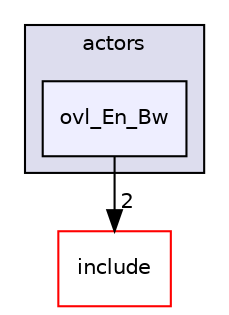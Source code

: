 digraph "src/overlays/actors/ovl_En_Bw" {
  compound=true
  node [ fontsize="10", fontname="Helvetica"];
  edge [ labelfontsize="10", labelfontname="Helvetica"];
  subgraph clusterdir_e93473484be31ce7bcb356bd643a22f8 {
    graph [ bgcolor="#ddddee", pencolor="black", label="actors" fontname="Helvetica", fontsize="10", URL="dir_e93473484be31ce7bcb356bd643a22f8.html"]
  dir_316355f85e98d4b39731aa1475916b81 [shape=box, label="ovl_En_Bw", style="filled", fillcolor="#eeeeff", pencolor="black", URL="dir_316355f85e98d4b39731aa1475916b81.html"];
  }
  dir_d44c64559bbebec7f509842c48db8b23 [shape=box label="include" fillcolor="white" style="filled" color="red" URL="dir_d44c64559bbebec7f509842c48db8b23.html"];
  dir_316355f85e98d4b39731aa1475916b81->dir_d44c64559bbebec7f509842c48db8b23 [headlabel="2", labeldistance=1.5 headhref="dir_000201_000000.html"];
}
